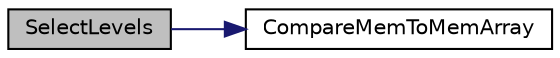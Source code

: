 digraph "SelectLevels"
{
  edge [fontname="Helvetica",fontsize="10",labelfontname="Helvetica",labelfontsize="10"];
  node [fontname="Helvetica",fontsize="10",shape=record];
  rankdir="LR";
  Node1 [label="SelectLevels",height=0.2,width=0.4,color="black", fillcolor="grey75", style="filled", fontcolor="black"];
  Node1 -> Node2 [color="midnightblue",fontsize="10",style="solid",fontname="Helvetica"];
  Node2 [label="CompareMemToMemArray",height=0.2,width=0.4,color="black", fillcolor="white", style="filled",URL="$globals_8h.html#a4cda7fb3c8f061cba2e2dff0710400ee"];
}
